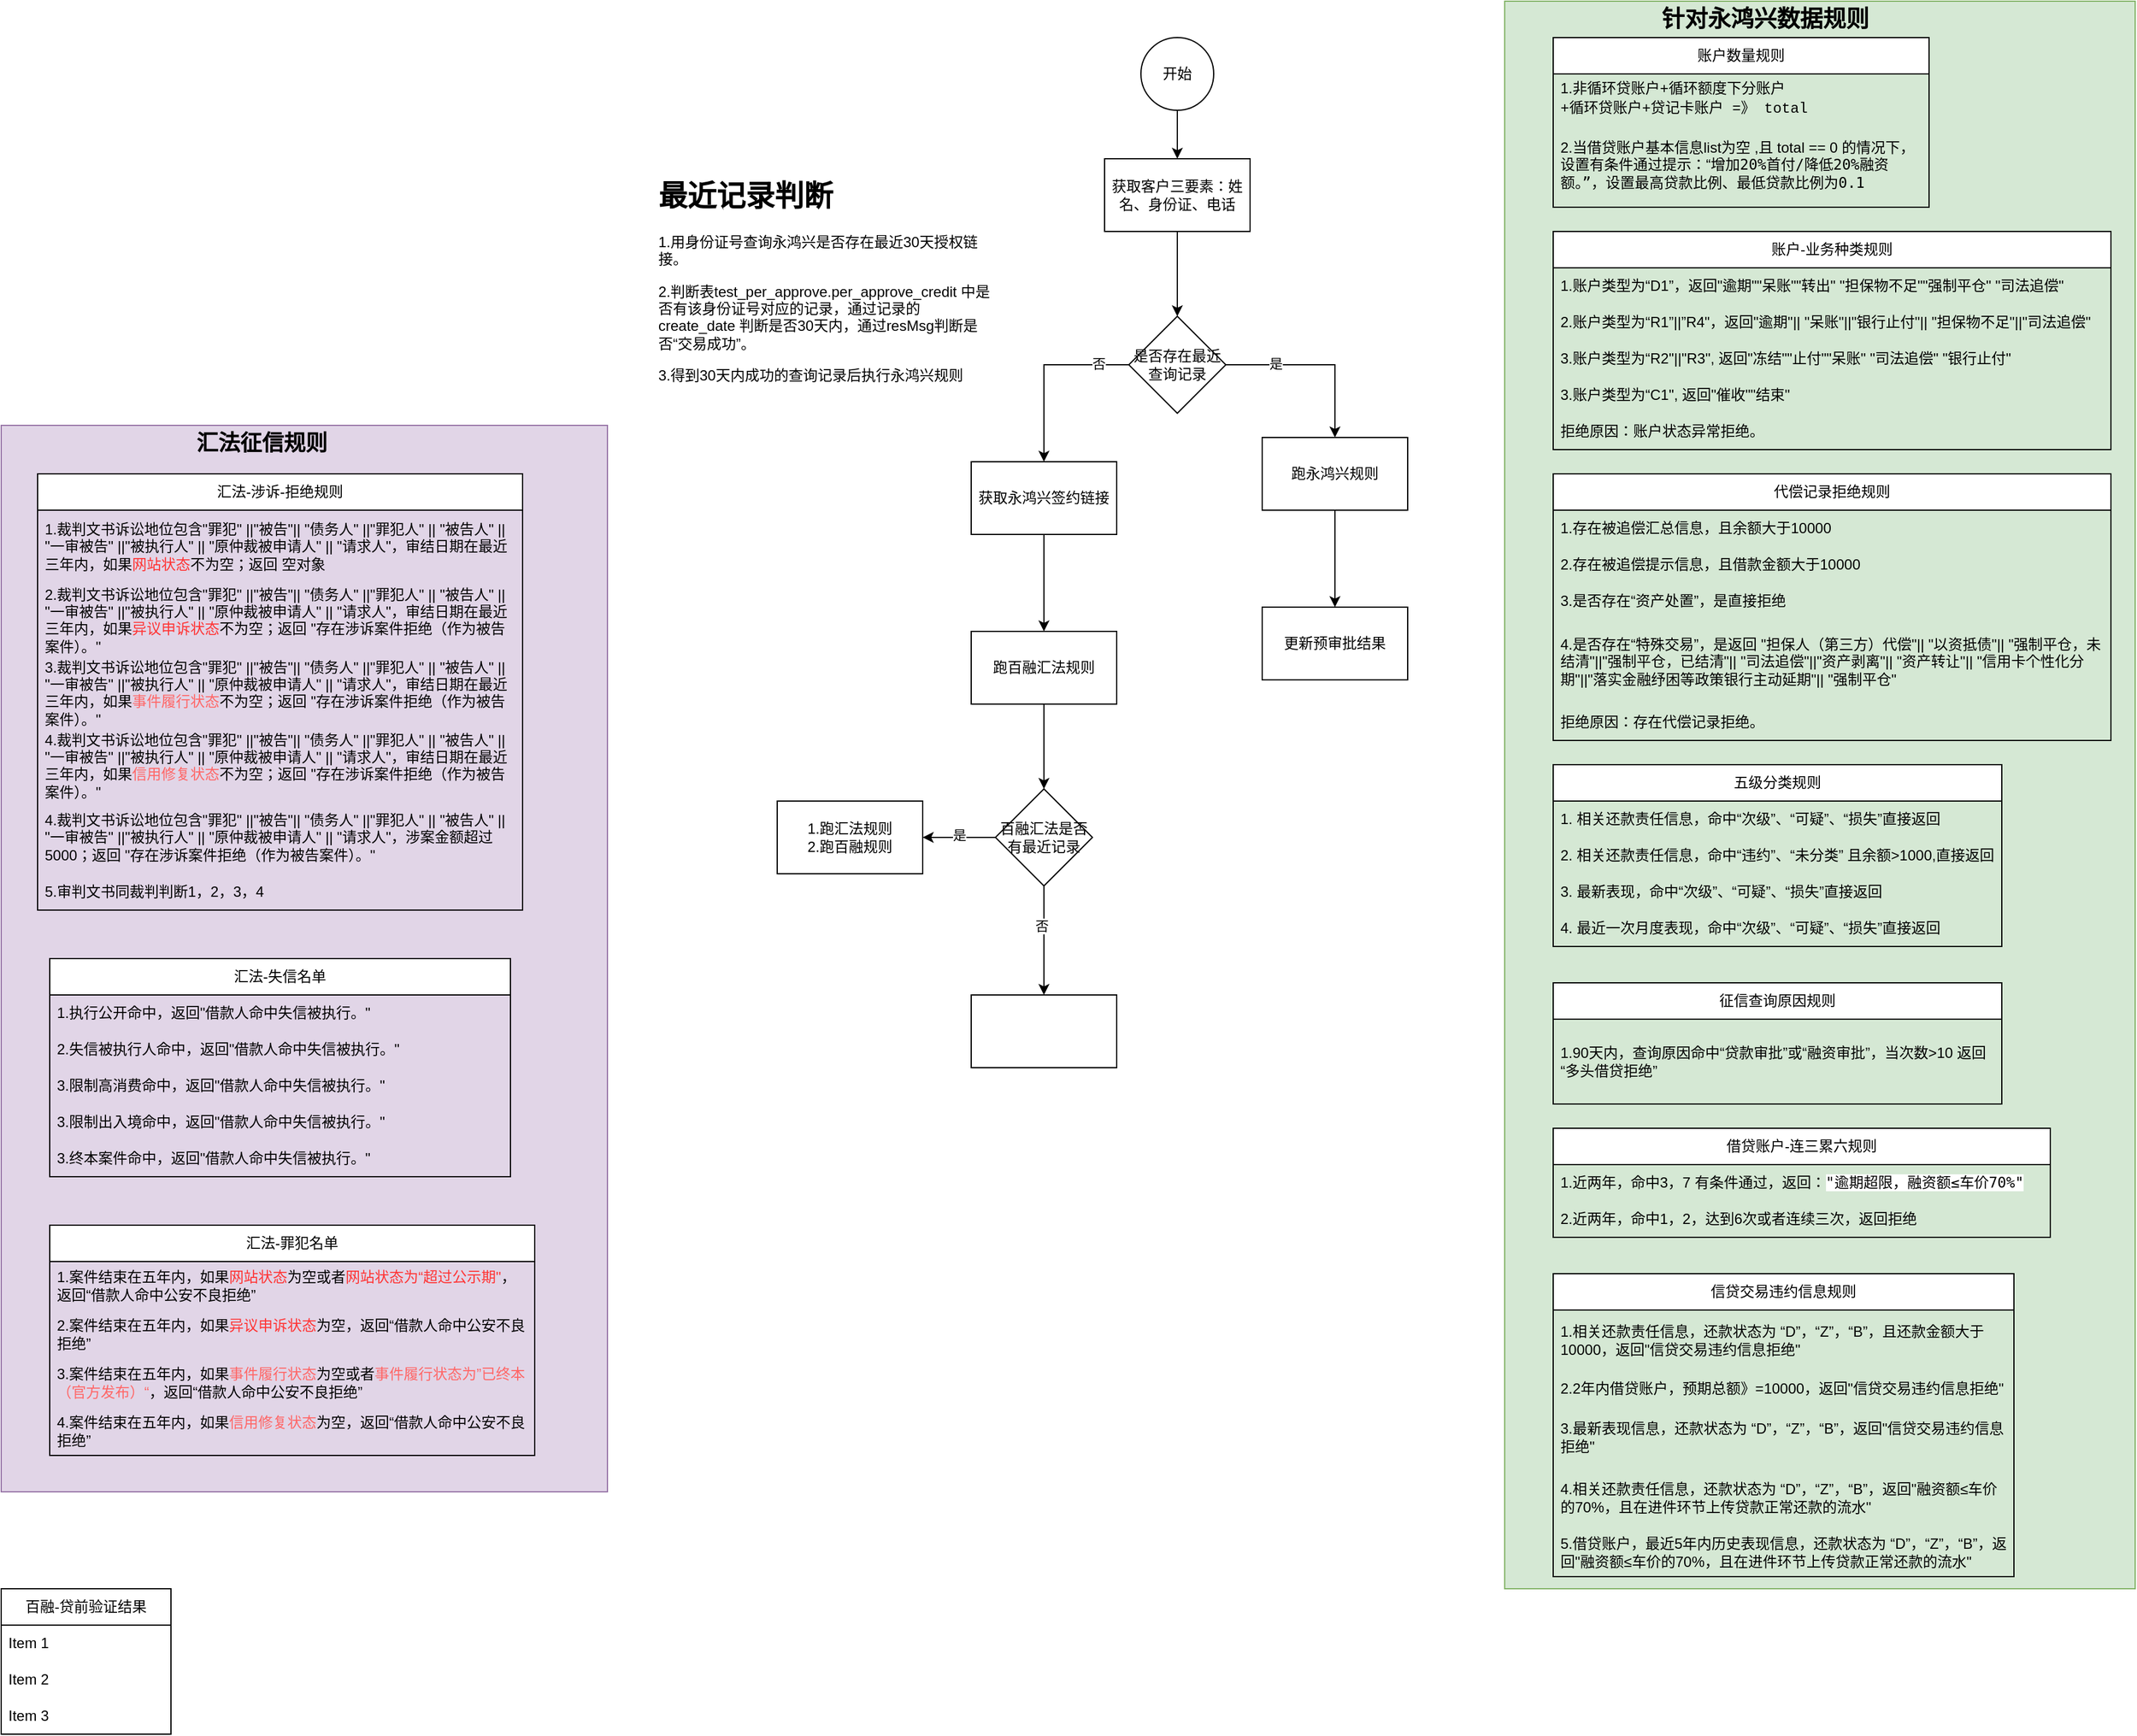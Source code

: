 <mxfile version="24.7.8">
  <diagram name="Page-1" id="ZZaGF3duLCdg7c9FFZwx">
    <mxGraphModel dx="2117" dy="565" grid="1" gridSize="10" guides="1" tooltips="1" connect="1" arrows="1" fold="1" page="1" pageScale="1" pageWidth="827" pageHeight="1169" math="0" shadow="0">
      <root>
        <mxCell id="0" />
        <mxCell id="1" parent="0" />
        <mxCell id="v2eQvs-0M4cnsLcY03aA-8" value="" style="rounded=0;whiteSpace=wrap;html=1;fillColor=#e1d5e7;strokeColor=#9673a6;" vertex="1" parent="1">
          <mxGeometry x="-640" y="360" width="500" height="880" as="geometry" />
        </mxCell>
        <mxCell id="bShVGE-KkJZsSp7x3fK_-51" value="" style="rounded=0;whiteSpace=wrap;html=1;fillColor=#d5e8d4;strokeColor=#82b366;" parent="1" vertex="1">
          <mxGeometry x="600" y="10" width="520" height="1310" as="geometry" />
        </mxCell>
        <mxCell id="bShVGE-KkJZsSp7x3fK_-3" value="" style="edgeStyle=orthogonalEdgeStyle;rounded=0;orthogonalLoop=1;jettySize=auto;html=1;" parent="1" source="bShVGE-KkJZsSp7x3fK_-1" target="bShVGE-KkJZsSp7x3fK_-2" edge="1">
          <mxGeometry relative="1" as="geometry" />
        </mxCell>
        <mxCell id="bShVGE-KkJZsSp7x3fK_-1" value="开始" style="ellipse;whiteSpace=wrap;html=1;aspect=fixed;" parent="1" vertex="1">
          <mxGeometry x="300" y="40" width="60" height="60" as="geometry" />
        </mxCell>
        <mxCell id="bShVGE-KkJZsSp7x3fK_-7" value="" style="edgeStyle=orthogonalEdgeStyle;rounded=0;orthogonalLoop=1;jettySize=auto;html=1;" parent="1" source="bShVGE-KkJZsSp7x3fK_-2" target="bShVGE-KkJZsSp7x3fK_-6" edge="1">
          <mxGeometry relative="1" as="geometry" />
        </mxCell>
        <mxCell id="bShVGE-KkJZsSp7x3fK_-2" value="获取客户三要素：姓名、身份证、电话" style="whiteSpace=wrap;html=1;" parent="1" vertex="1">
          <mxGeometry x="270" y="140" width="120" height="60" as="geometry" />
        </mxCell>
        <mxCell id="bShVGE-KkJZsSp7x3fK_-45" value="" style="edgeStyle=orthogonalEdgeStyle;rounded=0;orthogonalLoop=1;jettySize=auto;html=1;" parent="1" source="bShVGE-KkJZsSp7x3fK_-6" target="bShVGE-KkJZsSp7x3fK_-44" edge="1">
          <mxGeometry relative="1" as="geometry" />
        </mxCell>
        <mxCell id="bShVGE-KkJZsSp7x3fK_-48" value="是" style="edgeLabel;html=1;align=center;verticalAlign=middle;resizable=0;points=[];" parent="bShVGE-KkJZsSp7x3fK_-45" vertex="1" connectable="0">
          <mxGeometry x="-0.453" y="1" relative="1" as="geometry">
            <mxPoint as="offset" />
          </mxGeometry>
        </mxCell>
        <mxCell id="bShVGE-KkJZsSp7x3fK_-47" value="" style="edgeStyle=orthogonalEdgeStyle;rounded=0;orthogonalLoop=1;jettySize=auto;html=1;" parent="1" source="bShVGE-KkJZsSp7x3fK_-6" target="bShVGE-KkJZsSp7x3fK_-46" edge="1">
          <mxGeometry relative="1" as="geometry" />
        </mxCell>
        <mxCell id="bShVGE-KkJZsSp7x3fK_-49" value="否" style="edgeLabel;html=1;align=center;verticalAlign=middle;resizable=0;points=[];" parent="bShVGE-KkJZsSp7x3fK_-47" vertex="1" connectable="0">
          <mxGeometry x="-0.657" y="-1" relative="1" as="geometry">
            <mxPoint as="offset" />
          </mxGeometry>
        </mxCell>
        <mxCell id="bShVGE-KkJZsSp7x3fK_-6" value="是否存在最近查询记录" style="rhombus;whiteSpace=wrap;html=1;" parent="1" vertex="1">
          <mxGeometry x="290" y="270" width="80" height="80" as="geometry" />
        </mxCell>
        <mxCell id="bShVGE-KkJZsSp7x3fK_-8" value="&lt;h1 style=&quot;margin-top: 0px;&quot;&gt;最近记录判断&lt;/h1&gt;&lt;p&gt;1.用身份证号查询永鸿兴是否存在最近30天授权链接。&lt;/p&gt;&lt;p&gt;2.判断表test_per_approve.per_approve_credit 中是否有该身份证号对应的记录，通过记录的create_date 判断是否30天内，通过resMsg判断是否“交易成功”。&lt;/p&gt;&lt;p&gt;3.得到30天内成功的查询记录后执行永鸿兴规则&lt;/p&gt;" style="text;html=1;whiteSpace=wrap;overflow=hidden;rounded=0;" parent="1" vertex="1">
          <mxGeometry x="-100" y="150" width="280" height="240" as="geometry" />
        </mxCell>
        <mxCell id="bShVGE-KkJZsSp7x3fK_-9" value="账户数量规则" style="swimlane;fontStyle=0;childLayout=stackLayout;horizontal=1;startSize=30;horizontalStack=0;resizeParent=1;resizeParentMax=0;resizeLast=0;collapsible=1;marginBottom=0;whiteSpace=wrap;html=1;" parent="1" vertex="1">
          <mxGeometry x="640" y="40" width="310" height="140" as="geometry" />
        </mxCell>
        <mxCell id="bShVGE-KkJZsSp7x3fK_-10" value="1.&lt;span style=&quot;font-family: Consolas, &amp;quot;Courier New&amp;quot;, monospace; white-space: pre;&quot;&gt;非循环贷账户+循环额度下分账户&lt;/span&gt;&lt;div&gt;&lt;span style=&quot;font-family: Consolas, &amp;quot;Courier New&amp;quot;, monospace; white-space: pre;&quot;&gt;+循环贷账户+贷记卡账户 =》 total&lt;/span&gt;&lt;/div&gt;" style="text;strokeColor=none;fillColor=none;align=left;verticalAlign=middle;spacingLeft=4;spacingRight=4;overflow=hidden;points=[[0,0.5],[1,0.5]];portConstraint=eastwest;rotatable=0;whiteSpace=wrap;html=1;" parent="bShVGE-KkJZsSp7x3fK_-9" vertex="1">
          <mxGeometry y="30" width="310" height="40" as="geometry" />
        </mxCell>
        <mxCell id="bShVGE-KkJZsSp7x3fK_-11" value="2.当借贷账户基本信息list为空 ,且 total == 0 的情况下，设置有条件通过提示：&lt;font style=&quot;font-size: 12px;&quot;&gt;“&lt;span style=&quot;font-family: 宋体, monospace;&quot;&gt;增加&lt;/span&gt;&lt;span style=&quot;font-family: &amp;quot;JetBrains Mono&amp;quot;, monospace;&quot;&gt;20%&lt;/span&gt;&lt;span style=&quot;font-family: 宋体, monospace;&quot;&gt;首付&lt;/span&gt;&lt;span style=&quot;font-family: &amp;quot;JetBrains Mono&amp;quot;, monospace;&quot;&gt;/&lt;/span&gt;&lt;span style=&quot;font-family: 宋体, monospace;&quot;&gt;降低&lt;/span&gt;&lt;span style=&quot;font-family: &amp;quot;JetBrains Mono&amp;quot;, monospace;&quot;&gt;20%&lt;/span&gt;&lt;span style=&quot;font-family: 宋体, monospace;&quot;&gt;融资额。”，设置最高贷款比例、最低贷款比例为0.1&lt;/span&gt;&lt;/font&gt;" style="text;strokeColor=none;fillColor=none;align=left;verticalAlign=middle;spacingLeft=4;spacingRight=4;overflow=hidden;points=[[0,0.5],[1,0.5]];portConstraint=eastwest;rotatable=0;whiteSpace=wrap;html=1;" parent="bShVGE-KkJZsSp7x3fK_-9" vertex="1">
          <mxGeometry y="70" width="310" height="70" as="geometry" />
        </mxCell>
        <mxCell id="bShVGE-KkJZsSp7x3fK_-13" value="账户-业务种类规则" style="swimlane;fontStyle=0;childLayout=stackLayout;horizontal=1;startSize=30;horizontalStack=0;resizeParent=1;resizeParentMax=0;resizeLast=0;collapsible=1;marginBottom=0;whiteSpace=wrap;html=1;" parent="1" vertex="1">
          <mxGeometry x="640" y="200" width="460" height="180" as="geometry" />
        </mxCell>
        <mxCell id="bShVGE-KkJZsSp7x3fK_-14" value="1.账户类型为“D1”，返回&quot;逾期&quot;&quot;呆账&quot;&quot;转出&quot; &quot;担保物不足&quot;&quot;强制平仓&quot; &quot;司法追偿&quot;" style="text;strokeColor=none;fillColor=none;align=left;verticalAlign=middle;spacingLeft=4;spacingRight=4;overflow=hidden;points=[[0,0.5],[1,0.5]];portConstraint=eastwest;rotatable=0;whiteSpace=wrap;html=1;" parent="bShVGE-KkJZsSp7x3fK_-13" vertex="1">
          <mxGeometry y="30" width="460" height="30" as="geometry" />
        </mxCell>
        <mxCell id="bShVGE-KkJZsSp7x3fK_-15" value="2.账户类型为“R1”||”R4&quot;，返回&quot;逾期&quot;|| &quot;呆账&quot;||&quot;银行止付&quot;|| &quot;担保物不足&quot;||&quot;司法追偿&quot;" style="text;strokeColor=none;fillColor=none;align=left;verticalAlign=middle;spacingLeft=4;spacingRight=4;overflow=hidden;points=[[0,0.5],[1,0.5]];portConstraint=eastwest;rotatable=0;whiteSpace=wrap;html=1;" parent="bShVGE-KkJZsSp7x3fK_-13" vertex="1">
          <mxGeometry y="60" width="460" height="30" as="geometry" />
        </mxCell>
        <mxCell id="bShVGE-KkJZsSp7x3fK_-16" value="3.账户类型为“R2&quot;||&quot;R3&quot;, 返回&quot;冻结&quot;&quot;止付&quot;&quot;呆账&quot; &quot;司法追偿&quot; &quot;银行止付&quot;" style="text;strokeColor=none;fillColor=none;align=left;verticalAlign=middle;spacingLeft=4;spacingRight=4;overflow=hidden;points=[[0,0.5],[1,0.5]];portConstraint=eastwest;rotatable=0;whiteSpace=wrap;html=1;" parent="bShVGE-KkJZsSp7x3fK_-13" vertex="1">
          <mxGeometry y="90" width="460" height="30" as="geometry" />
        </mxCell>
        <mxCell id="bShVGE-KkJZsSp7x3fK_-17" value="3.账户类型为“C1&quot;, 返回&quot;催收&quot;&quot;结束&quot;" style="text;strokeColor=none;fillColor=none;align=left;verticalAlign=middle;spacingLeft=4;spacingRight=4;overflow=hidden;points=[[0,0.5],[1,0.5]];portConstraint=eastwest;rotatable=0;whiteSpace=wrap;html=1;" parent="bShVGE-KkJZsSp7x3fK_-13" vertex="1">
          <mxGeometry y="120" width="460" height="30" as="geometry" />
        </mxCell>
        <mxCell id="bShVGE-KkJZsSp7x3fK_-18" value="拒绝原因：账户状态异常拒绝。" style="text;strokeColor=none;fillColor=none;align=left;verticalAlign=middle;spacingLeft=4;spacingRight=4;overflow=hidden;points=[[0,0.5],[1,0.5]];portConstraint=eastwest;rotatable=0;whiteSpace=wrap;html=1;" parent="bShVGE-KkJZsSp7x3fK_-13" vertex="1">
          <mxGeometry y="150" width="460" height="30" as="geometry" />
        </mxCell>
        <mxCell id="bShVGE-KkJZsSp7x3fK_-19" value="代偿记录拒绝规则" style="swimlane;fontStyle=0;childLayout=stackLayout;horizontal=1;startSize=30;horizontalStack=0;resizeParent=1;resizeParentMax=0;resizeLast=0;collapsible=1;marginBottom=0;whiteSpace=wrap;html=1;" parent="1" vertex="1">
          <mxGeometry x="640" y="400" width="460" height="220" as="geometry" />
        </mxCell>
        <mxCell id="bShVGE-KkJZsSp7x3fK_-20" value="1.存在被追偿汇总信息，且余额大于10000" style="text;strokeColor=none;fillColor=none;align=left;verticalAlign=middle;spacingLeft=4;spacingRight=4;overflow=hidden;points=[[0,0.5],[1,0.5]];portConstraint=eastwest;rotatable=0;whiteSpace=wrap;html=1;" parent="bShVGE-KkJZsSp7x3fK_-19" vertex="1">
          <mxGeometry y="30" width="460" height="30" as="geometry" />
        </mxCell>
        <mxCell id="bShVGE-KkJZsSp7x3fK_-23" value="2.存在被追偿提示信息，且借款金额大于10000" style="text;strokeColor=none;fillColor=none;align=left;verticalAlign=middle;spacingLeft=4;spacingRight=4;overflow=hidden;points=[[0,0.5],[1,0.5]];portConstraint=eastwest;rotatable=0;whiteSpace=wrap;html=1;" parent="bShVGE-KkJZsSp7x3fK_-19" vertex="1">
          <mxGeometry y="60" width="460" height="30" as="geometry" />
        </mxCell>
        <mxCell id="bShVGE-KkJZsSp7x3fK_-24" value="3.是否存在“资产处置”，是直接拒绝" style="text;strokeColor=none;fillColor=none;align=left;verticalAlign=middle;spacingLeft=4;spacingRight=4;overflow=hidden;points=[[0,0.5],[1,0.5]];portConstraint=eastwest;rotatable=0;whiteSpace=wrap;html=1;" parent="bShVGE-KkJZsSp7x3fK_-19" vertex="1">
          <mxGeometry y="90" width="460" height="30" as="geometry" />
        </mxCell>
        <mxCell id="bShVGE-KkJZsSp7x3fK_-21" value="4.是否存在“特殊交易”，是返回&amp;nbsp;&quot;担保人（第三方）代偿&quot;|| &quot;以资抵债&quot;|| &quot;强制平仓，未结清&quot;||&quot;强制平仓，已结清&quot;|| &quot;司法追偿&quot;||&quot;资产剥离&quot;|| &quot;资产转让&quot;|| &quot;信用卡个性化分期&quot;||&quot;落实金融纾困等政策银行主动延期&quot;|| &quot;强制平仓&quot;" style="text;strokeColor=none;fillColor=none;align=left;verticalAlign=middle;spacingLeft=4;spacingRight=4;overflow=hidden;points=[[0,0.5],[1,0.5]];portConstraint=eastwest;rotatable=0;whiteSpace=wrap;html=1;" parent="bShVGE-KkJZsSp7x3fK_-19" vertex="1">
          <mxGeometry y="120" width="460" height="70" as="geometry" />
        </mxCell>
        <mxCell id="bShVGE-KkJZsSp7x3fK_-22" value="拒绝原因：存在代偿记录拒绝。" style="text;strokeColor=none;fillColor=none;align=left;verticalAlign=middle;spacingLeft=4;spacingRight=4;overflow=hidden;points=[[0,0.5],[1,0.5]];portConstraint=eastwest;rotatable=0;whiteSpace=wrap;html=1;" parent="bShVGE-KkJZsSp7x3fK_-19" vertex="1">
          <mxGeometry y="190" width="460" height="30" as="geometry" />
        </mxCell>
        <mxCell id="bShVGE-KkJZsSp7x3fK_-25" value="五级分类规则" style="swimlane;fontStyle=0;childLayout=stackLayout;horizontal=1;startSize=30;horizontalStack=0;resizeParent=1;resizeParentMax=0;resizeLast=0;collapsible=1;marginBottom=0;whiteSpace=wrap;html=1;" parent="1" vertex="1">
          <mxGeometry x="640" y="640" width="370" height="150" as="geometry" />
        </mxCell>
        <mxCell id="bShVGE-KkJZsSp7x3fK_-26" value="1. 相关还款责任信息，命中“次级”、“可疑”、“损失”直接返回" style="text;strokeColor=none;fillColor=none;align=left;verticalAlign=middle;spacingLeft=4;spacingRight=4;overflow=hidden;points=[[0,0.5],[1,0.5]];portConstraint=eastwest;rotatable=0;whiteSpace=wrap;html=1;" parent="bShVGE-KkJZsSp7x3fK_-25" vertex="1">
          <mxGeometry y="30" width="370" height="30" as="geometry" />
        </mxCell>
        <mxCell id="bShVGE-KkJZsSp7x3fK_-27" value="2. 相关还款责任信息，命中“违约”、“未分类” 且余额&amp;gt;1000,直接返回" style="text;strokeColor=none;fillColor=none;align=left;verticalAlign=middle;spacingLeft=4;spacingRight=4;overflow=hidden;points=[[0,0.5],[1,0.5]];portConstraint=eastwest;rotatable=0;whiteSpace=wrap;html=1;" parent="bShVGE-KkJZsSp7x3fK_-25" vertex="1">
          <mxGeometry y="60" width="370" height="30" as="geometry" />
        </mxCell>
        <mxCell id="bShVGE-KkJZsSp7x3fK_-28" value="3. 最新表现，命中“次级”、“可疑”、“损失”直接返回" style="text;strokeColor=none;fillColor=none;align=left;verticalAlign=middle;spacingLeft=4;spacingRight=4;overflow=hidden;points=[[0,0.5],[1,0.5]];portConstraint=eastwest;rotatable=0;whiteSpace=wrap;html=1;" parent="bShVGE-KkJZsSp7x3fK_-25" vertex="1">
          <mxGeometry y="90" width="370" height="30" as="geometry" />
        </mxCell>
        <mxCell id="bShVGE-KkJZsSp7x3fK_-29" value="4. 最近一次月度表现，命中“次级”、“可疑”、“损失”直接返回" style="text;strokeColor=none;fillColor=none;align=left;verticalAlign=middle;spacingLeft=4;spacingRight=4;overflow=hidden;points=[[0,0.5],[1,0.5]];portConstraint=eastwest;rotatable=0;whiteSpace=wrap;html=1;" parent="bShVGE-KkJZsSp7x3fK_-25" vertex="1">
          <mxGeometry y="120" width="370" height="30" as="geometry" />
        </mxCell>
        <mxCell id="bShVGE-KkJZsSp7x3fK_-30" value="征信查询原因规则" style="swimlane;fontStyle=0;childLayout=stackLayout;horizontal=1;startSize=30;horizontalStack=0;resizeParent=1;resizeParentMax=0;resizeLast=0;collapsible=1;marginBottom=0;whiteSpace=wrap;html=1;" parent="1" vertex="1">
          <mxGeometry x="640" y="820" width="370" height="100" as="geometry" />
        </mxCell>
        <mxCell id="bShVGE-KkJZsSp7x3fK_-31" value="1.90天内，查询原因命中“贷款审批”或“融资审批”，当次数&amp;gt;10 返回 “多头借贷拒绝”" style="text;strokeColor=none;fillColor=none;align=left;verticalAlign=middle;spacingLeft=4;spacingRight=4;overflow=hidden;points=[[0,0.5],[1,0.5]];portConstraint=eastwest;rotatable=0;whiteSpace=wrap;html=1;" parent="bShVGE-KkJZsSp7x3fK_-30" vertex="1">
          <mxGeometry y="30" width="370" height="70" as="geometry" />
        </mxCell>
        <mxCell id="bShVGE-KkJZsSp7x3fK_-34" value="借贷账户-连三累六规则" style="swimlane;fontStyle=0;childLayout=stackLayout;horizontal=1;startSize=30;horizontalStack=0;resizeParent=1;resizeParentMax=0;resizeLast=0;collapsible=1;marginBottom=0;whiteSpace=wrap;html=1;" parent="1" vertex="1">
          <mxGeometry x="640" y="940" width="410" height="90" as="geometry" />
        </mxCell>
        <mxCell id="bShVGE-KkJZsSp7x3fK_-35" value="1.近两年，命中3，7 有条件通过，返回：&lt;font style=&quot;font-size: 12px; background-color: rgb(255, 255, 255);&quot;&gt;&lt;span style=&quot;font-family: &amp;quot;JetBrains Mono&amp;quot;, monospace;&quot;&gt;&quot;&lt;/span&gt;&lt;span style=&quot;font-family: 宋体, monospace;&quot;&gt;逾期超限，融资额&lt;/span&gt;&lt;span style=&quot;font-family: &amp;quot;JetBrains Mono&amp;quot;, monospace;&quot;&gt;≤&lt;/span&gt;&lt;span style=&quot;font-family: 宋体, monospace;&quot;&gt;车价&lt;/span&gt;&lt;span style=&quot;font-family: &amp;quot;JetBrains Mono&amp;quot;, monospace;&quot;&gt;70%&quot;&lt;/span&gt;&lt;/font&gt;" style="text;strokeColor=none;fillColor=none;align=left;verticalAlign=middle;spacingLeft=4;spacingRight=4;overflow=hidden;points=[[0,0.5],[1,0.5]];portConstraint=eastwest;rotatable=0;whiteSpace=wrap;html=1;" parent="bShVGE-KkJZsSp7x3fK_-34" vertex="1">
          <mxGeometry y="30" width="410" height="30" as="geometry" />
        </mxCell>
        <mxCell id="bShVGE-KkJZsSp7x3fK_-36" value="2.近两年，命中1，2，达到6次或者连续三次，返回拒绝" style="text;strokeColor=none;fillColor=none;align=left;verticalAlign=middle;spacingLeft=4;spacingRight=4;overflow=hidden;points=[[0,0.5],[1,0.5]];portConstraint=eastwest;rotatable=0;whiteSpace=wrap;html=1;" parent="bShVGE-KkJZsSp7x3fK_-34" vertex="1">
          <mxGeometry y="60" width="410" height="30" as="geometry" />
        </mxCell>
        <mxCell id="bShVGE-KkJZsSp7x3fK_-38" value="信贷交易违约信息规则" style="swimlane;fontStyle=0;childLayout=stackLayout;horizontal=1;startSize=30;horizontalStack=0;resizeParent=1;resizeParentMax=0;resizeLast=0;collapsible=1;marginBottom=0;whiteSpace=wrap;html=1;" parent="1" vertex="1">
          <mxGeometry x="640" y="1060" width="380" height="250" as="geometry" />
        </mxCell>
        <mxCell id="bShVGE-KkJZsSp7x3fK_-39" value="1.相关还款责任信息，还款状态为 “D”，“Z”，“B”，且还款金额大于10000，返回&quot;信贷交易违约信息拒绝&quot;" style="text;strokeColor=none;fillColor=none;align=left;verticalAlign=middle;spacingLeft=4;spacingRight=4;overflow=hidden;points=[[0,0.5],[1,0.5]];portConstraint=eastwest;rotatable=0;whiteSpace=wrap;html=1;" parent="bShVGE-KkJZsSp7x3fK_-38" vertex="1">
          <mxGeometry y="30" width="380" height="50" as="geometry" />
        </mxCell>
        <mxCell id="bShVGE-KkJZsSp7x3fK_-40" value="2.2年内借贷账户，预期总额》=10000，返回&quot;信贷交易违约信息拒绝&quot;" style="text;strokeColor=none;fillColor=none;align=left;verticalAlign=middle;spacingLeft=4;spacingRight=4;overflow=hidden;points=[[0,0.5],[1,0.5]];portConstraint=eastwest;rotatable=0;whiteSpace=wrap;html=1;" parent="bShVGE-KkJZsSp7x3fK_-38" vertex="1">
          <mxGeometry y="80" width="380" height="30" as="geometry" />
        </mxCell>
        <mxCell id="bShVGE-KkJZsSp7x3fK_-41" value="3.最新表现信息，还款状态为 “D”，“Z”，“B”，返回&quot;信贷交易违约信息拒绝&quot;" style="text;strokeColor=none;fillColor=none;align=left;verticalAlign=middle;spacingLeft=4;spacingRight=4;overflow=hidden;points=[[0,0.5],[1,0.5]];portConstraint=eastwest;rotatable=0;whiteSpace=wrap;html=1;" parent="bShVGE-KkJZsSp7x3fK_-38" vertex="1">
          <mxGeometry y="110" width="380" height="50" as="geometry" />
        </mxCell>
        <mxCell id="bShVGE-KkJZsSp7x3fK_-42" value="4.相关还款责任信息，还款状态为 “D”，“Z”，“B”，返回&quot;融资额≤车价的70%，且在进件环节上传贷款正常还款的流水&quot;" style="text;strokeColor=none;fillColor=none;align=left;verticalAlign=middle;spacingLeft=4;spacingRight=4;overflow=hidden;points=[[0,0.5],[1,0.5]];portConstraint=eastwest;rotatable=0;whiteSpace=wrap;html=1;" parent="bShVGE-KkJZsSp7x3fK_-38" vertex="1">
          <mxGeometry y="160" width="380" height="50" as="geometry" />
        </mxCell>
        <mxCell id="bShVGE-KkJZsSp7x3fK_-43" value="5.借贷账户，最近5年内历史表现信息，还款状态为 “D”，“Z”，“B”，返回&quot;融资额≤车价的70%，且在进件环节上传贷款正常还款的流水&quot;" style="text;strokeColor=none;fillColor=none;align=left;verticalAlign=middle;spacingLeft=4;spacingRight=4;overflow=hidden;points=[[0,0.5],[1,0.5]];portConstraint=eastwest;rotatable=0;whiteSpace=wrap;html=1;" parent="bShVGE-KkJZsSp7x3fK_-38" vertex="1">
          <mxGeometry y="210" width="380" height="40" as="geometry" />
        </mxCell>
        <mxCell id="bShVGE-KkJZsSp7x3fK_-54" value="" style="edgeStyle=orthogonalEdgeStyle;rounded=0;orthogonalLoop=1;jettySize=auto;html=1;" parent="1" source="bShVGE-KkJZsSp7x3fK_-44" target="bShVGE-KkJZsSp7x3fK_-53" edge="1">
          <mxGeometry relative="1" as="geometry" />
        </mxCell>
        <mxCell id="bShVGE-KkJZsSp7x3fK_-44" value="跑永鸿兴规则" style="whiteSpace=wrap;html=1;" parent="1" vertex="1">
          <mxGeometry x="400" y="370" width="120" height="60" as="geometry" />
        </mxCell>
        <mxCell id="bShVGE-KkJZsSp7x3fK_-56" value="" style="edgeStyle=orthogonalEdgeStyle;rounded=0;orthogonalLoop=1;jettySize=auto;html=1;" parent="1" source="bShVGE-KkJZsSp7x3fK_-46" target="bShVGE-KkJZsSp7x3fK_-55" edge="1">
          <mxGeometry relative="1" as="geometry" />
        </mxCell>
        <mxCell id="bShVGE-KkJZsSp7x3fK_-46" value="获取永鸿兴签约链接" style="whiteSpace=wrap;html=1;" parent="1" vertex="1">
          <mxGeometry x="160" y="390" width="120" height="60" as="geometry" />
        </mxCell>
        <mxCell id="bShVGE-KkJZsSp7x3fK_-52" value="&lt;b&gt;&lt;font style=&quot;font-size: 19px;&quot;&gt;针对永鸿兴数据规则&lt;/font&gt;&lt;/b&gt;" style="text;html=1;align=center;verticalAlign=middle;whiteSpace=wrap;rounded=0;" parent="1" vertex="1">
          <mxGeometry x="680" y="10" width="270" height="30" as="geometry" />
        </mxCell>
        <mxCell id="bShVGE-KkJZsSp7x3fK_-53" value="更新预审批结果" style="whiteSpace=wrap;html=1;" parent="1" vertex="1">
          <mxGeometry x="400" y="510" width="120" height="60" as="geometry" />
        </mxCell>
        <mxCell id="bShVGE-KkJZsSp7x3fK_-58" value="" style="edgeStyle=orthogonalEdgeStyle;rounded=0;orthogonalLoop=1;jettySize=auto;html=1;" parent="1" source="bShVGE-KkJZsSp7x3fK_-55" target="bShVGE-KkJZsSp7x3fK_-57" edge="1">
          <mxGeometry relative="1" as="geometry" />
        </mxCell>
        <mxCell id="bShVGE-KkJZsSp7x3fK_-55" value="跑百融汇法规则" style="whiteSpace=wrap;html=1;" parent="1" vertex="1">
          <mxGeometry x="160" y="530" width="120" height="60" as="geometry" />
        </mxCell>
        <mxCell id="bShVGE-KkJZsSp7x3fK_-60" value="" style="edgeStyle=orthogonalEdgeStyle;rounded=0;orthogonalLoop=1;jettySize=auto;html=1;" parent="1" source="bShVGE-KkJZsSp7x3fK_-57" target="bShVGE-KkJZsSp7x3fK_-59" edge="1">
          <mxGeometry relative="1" as="geometry" />
        </mxCell>
        <mxCell id="bShVGE-KkJZsSp7x3fK_-61" value="是" style="edgeLabel;html=1;align=center;verticalAlign=middle;resizable=0;points=[];" parent="bShVGE-KkJZsSp7x3fK_-60" vertex="1" connectable="0">
          <mxGeometry x="0.013" y="-2" relative="1" as="geometry">
            <mxPoint as="offset" />
          </mxGeometry>
        </mxCell>
        <mxCell id="bShVGE-KkJZsSp7x3fK_-63" value="" style="edgeStyle=orthogonalEdgeStyle;rounded=0;orthogonalLoop=1;jettySize=auto;html=1;" parent="1" source="bShVGE-KkJZsSp7x3fK_-57" target="bShVGE-KkJZsSp7x3fK_-62" edge="1">
          <mxGeometry relative="1" as="geometry" />
        </mxCell>
        <mxCell id="bShVGE-KkJZsSp7x3fK_-64" value="否" style="edgeLabel;html=1;align=center;verticalAlign=middle;resizable=0;points=[];" parent="bShVGE-KkJZsSp7x3fK_-63" vertex="1" connectable="0">
          <mxGeometry x="-0.262" y="-2" relative="1" as="geometry">
            <mxPoint as="offset" />
          </mxGeometry>
        </mxCell>
        <mxCell id="bShVGE-KkJZsSp7x3fK_-57" value="百融汇法是否有最近记录" style="rhombus;whiteSpace=wrap;html=1;" parent="1" vertex="1">
          <mxGeometry x="180" y="660" width="80" height="80" as="geometry" />
        </mxCell>
        <mxCell id="bShVGE-KkJZsSp7x3fK_-59" value="1.跑汇法规则&lt;div&gt;2.跑百融规则&lt;/div&gt;" style="whiteSpace=wrap;html=1;" parent="1" vertex="1">
          <mxGeometry y="670" width="120" height="60" as="geometry" />
        </mxCell>
        <mxCell id="bShVGE-KkJZsSp7x3fK_-62" value="" style="whiteSpace=wrap;html=1;" parent="1" vertex="1">
          <mxGeometry x="160" y="830" width="120" height="60" as="geometry" />
        </mxCell>
        <mxCell id="bShVGE-KkJZsSp7x3fK_-65" value="汇法-涉诉-拒绝规则" style="swimlane;fontStyle=0;childLayout=stackLayout;horizontal=1;startSize=30;horizontalStack=0;resizeParent=1;resizeParentMax=0;resizeLast=0;collapsible=1;marginBottom=0;whiteSpace=wrap;html=1;" parent="1" vertex="1">
          <mxGeometry x="-610" y="400" width="400" height="360" as="geometry" />
        </mxCell>
        <mxCell id="bShVGE-KkJZsSp7x3fK_-66" value="1.裁判文书诉讼地位包含&quot;罪犯&quot; ||&quot;被告&quot;|| &quot;债务人&quot; ||&quot;罪犯人&quot; || &quot;被告人&quot; || &quot;一审被告&quot; ||&quot;被执行人&quot; || &quot;原仲裁被申请人&quot; || &quot;请求人&quot;，审结日期在最近三年内，如果&lt;font color=&quot;#ff3333&quot;&gt;网站状态&lt;/font&gt;不为空；返回 空对象" style="text;strokeColor=none;fillColor=none;align=left;verticalAlign=middle;spacingLeft=4;spacingRight=4;overflow=hidden;points=[[0,0.5],[1,0.5]];portConstraint=eastwest;rotatable=0;whiteSpace=wrap;html=1;" parent="bShVGE-KkJZsSp7x3fK_-65" vertex="1">
          <mxGeometry y="30" width="400" height="60" as="geometry" />
        </mxCell>
        <mxCell id="bShVGE-KkJZsSp7x3fK_-69" value="2.裁判文书诉讼地位包含&quot;罪犯&quot; ||&quot;被告&quot;|| &quot;债务人&quot; ||&quot;罪犯人&quot; || &quot;被告人&quot; || &quot;一审被告&quot; ||&quot;被执行人&quot; || &quot;原仲裁被申请人&quot; || &quot;请求人&quot;，审结日期在最近三年内，如果&lt;font color=&quot;#ff3333&quot;&gt;异议申诉状态&lt;/font&gt;不为空；返回&amp;nbsp;&quot;存在涉诉案件拒绝（作为被告案件）。&quot;" style="text;strokeColor=none;fillColor=none;align=left;verticalAlign=middle;spacingLeft=4;spacingRight=4;overflow=hidden;points=[[0,0.5],[1,0.5]];portConstraint=eastwest;rotatable=0;whiteSpace=wrap;html=1;" parent="bShVGE-KkJZsSp7x3fK_-65" vertex="1">
          <mxGeometry y="90" width="400" height="60" as="geometry" />
        </mxCell>
        <mxCell id="bShVGE-KkJZsSp7x3fK_-70" value="3.裁判文书诉讼地位包含&quot;罪犯&quot; ||&quot;被告&quot;|| &quot;债务人&quot; ||&quot;罪犯人&quot; || &quot;被告人&quot; || &quot;一审被告&quot; ||&quot;被执行人&quot; || &quot;原仲裁被申请人&quot; || &quot;请求人&quot;，审结日期在最近三年内，如果&lt;font color=&quot;#ff6666&quot;&gt;事件履行状态&lt;/font&gt;不为空；返回&amp;nbsp;&quot;存在涉诉案件拒绝（作为被告案件）。&quot;" style="text;strokeColor=none;fillColor=none;align=left;verticalAlign=middle;spacingLeft=4;spacingRight=4;overflow=hidden;points=[[0,0.5],[1,0.5]];portConstraint=eastwest;rotatable=0;whiteSpace=wrap;html=1;" parent="bShVGE-KkJZsSp7x3fK_-65" vertex="1">
          <mxGeometry y="150" width="400" height="60" as="geometry" />
        </mxCell>
        <mxCell id="bShVGE-KkJZsSp7x3fK_-71" value="4.裁判文书诉讼地位包含&quot;罪犯&quot; ||&quot;被告&quot;|| &quot;债务人&quot; ||&quot;罪犯人&quot; || &quot;被告人&quot; || &quot;一审被告&quot; ||&quot;被执行人&quot; || &quot;原仲裁被申请人&quot; || &quot;请求人&quot;，审结日期在最近三年内，如果&lt;font color=&quot;#ff6666&quot;&gt;信用修复状态&lt;/font&gt;不为空；返回&amp;nbsp;&quot;存在涉诉案件拒绝（作为被告案件）。&quot;" style="text;strokeColor=none;fillColor=none;align=left;verticalAlign=middle;spacingLeft=4;spacingRight=4;overflow=hidden;points=[[0,0.5],[1,0.5]];portConstraint=eastwest;rotatable=0;whiteSpace=wrap;html=1;" parent="bShVGE-KkJZsSp7x3fK_-65" vertex="1">
          <mxGeometry y="210" width="400" height="60" as="geometry" />
        </mxCell>
        <mxCell id="bShVGE-KkJZsSp7x3fK_-72" value="4.裁判文书诉讼地位包含&quot;罪犯&quot; ||&quot;被告&quot;|| &quot;债务人&quot; ||&quot;罪犯人&quot; || &quot;被告人&quot; || &quot;一审被告&quot; ||&quot;被执行人&quot; || &quot;原仲裁被申请人&quot; || &quot;请求人&quot;，涉案金额超过5000；返回&amp;nbsp;&quot;存在涉诉案件拒绝（作为被告案件）。&quot;" style="text;strokeColor=none;fillColor=none;align=left;verticalAlign=middle;spacingLeft=4;spacingRight=4;overflow=hidden;points=[[0,0.5],[1,0.5]];portConstraint=eastwest;rotatable=0;whiteSpace=wrap;html=1;" parent="bShVGE-KkJZsSp7x3fK_-65" vertex="1">
          <mxGeometry y="270" width="400" height="60" as="geometry" />
        </mxCell>
        <mxCell id="bShVGE-KkJZsSp7x3fK_-67" value="5.审判文书同裁判判断1，2，3，4" style="text;strokeColor=none;fillColor=none;align=left;verticalAlign=middle;spacingLeft=4;spacingRight=4;overflow=hidden;points=[[0,0.5],[1,0.5]];portConstraint=eastwest;rotatable=0;whiteSpace=wrap;html=1;" parent="bShVGE-KkJZsSp7x3fK_-65" vertex="1">
          <mxGeometry y="330" width="400" height="30" as="geometry" />
        </mxCell>
        <mxCell id="bShVGE-KkJZsSp7x3fK_-73" value="汇法-失信名单" style="swimlane;fontStyle=0;childLayout=stackLayout;horizontal=1;startSize=30;horizontalStack=0;resizeParent=1;resizeParentMax=0;resizeLast=0;collapsible=1;marginBottom=0;whiteSpace=wrap;html=1;" parent="1" vertex="1">
          <mxGeometry x="-600" y="800" width="380" height="180" as="geometry" />
        </mxCell>
        <mxCell id="bShVGE-KkJZsSp7x3fK_-74" value="1.执行公开命中，返回&quot;借款人命中失信被执行。&quot;" style="text;strokeColor=none;fillColor=none;align=left;verticalAlign=middle;spacingLeft=4;spacingRight=4;overflow=hidden;points=[[0,0.5],[1,0.5]];portConstraint=eastwest;rotatable=0;whiteSpace=wrap;html=1;" parent="bShVGE-KkJZsSp7x3fK_-73" vertex="1">
          <mxGeometry y="30" width="380" height="30" as="geometry" />
        </mxCell>
        <mxCell id="bShVGE-KkJZsSp7x3fK_-75" value="2.失信被执行人命中，返回&quot;借款人命中失信被执行。&quot;" style="text;strokeColor=none;fillColor=none;align=left;verticalAlign=middle;spacingLeft=4;spacingRight=4;overflow=hidden;points=[[0,0.5],[1,0.5]];portConstraint=eastwest;rotatable=0;whiteSpace=wrap;html=1;" parent="bShVGE-KkJZsSp7x3fK_-73" vertex="1">
          <mxGeometry y="60" width="380" height="30" as="geometry" />
        </mxCell>
        <mxCell id="bShVGE-KkJZsSp7x3fK_-76" value="3.限制高消费命中，返回&quot;借款人命中失信被执行。&quot;" style="text;strokeColor=none;fillColor=none;align=left;verticalAlign=middle;spacingLeft=4;spacingRight=4;overflow=hidden;points=[[0,0.5],[1,0.5]];portConstraint=eastwest;rotatable=0;whiteSpace=wrap;html=1;" parent="bShVGE-KkJZsSp7x3fK_-73" vertex="1">
          <mxGeometry y="90" width="380" height="30" as="geometry" />
        </mxCell>
        <mxCell id="bShVGE-KkJZsSp7x3fK_-77" value="3.限制出入境命中，返回&quot;借款人命中失信被执行。&quot;" style="text;strokeColor=none;fillColor=none;align=left;verticalAlign=middle;spacingLeft=4;spacingRight=4;overflow=hidden;points=[[0,0.5],[1,0.5]];portConstraint=eastwest;rotatable=0;whiteSpace=wrap;html=1;" parent="bShVGE-KkJZsSp7x3fK_-73" vertex="1">
          <mxGeometry y="120" width="380" height="30" as="geometry" />
        </mxCell>
        <mxCell id="bShVGE-KkJZsSp7x3fK_-78" value="3.终本案件命中，返回&quot;借款人命中失信被执行。&quot;" style="text;strokeColor=none;fillColor=none;align=left;verticalAlign=middle;spacingLeft=4;spacingRight=4;overflow=hidden;points=[[0,0.5],[1,0.5]];portConstraint=eastwest;rotatable=0;whiteSpace=wrap;html=1;" parent="bShVGE-KkJZsSp7x3fK_-73" vertex="1">
          <mxGeometry y="150" width="380" height="30" as="geometry" />
        </mxCell>
        <mxCell id="v2eQvs-0M4cnsLcY03aA-1" value="汇法-罪犯名单" style="swimlane;fontStyle=0;childLayout=stackLayout;horizontal=1;startSize=30;horizontalStack=0;resizeParent=1;resizeParentMax=0;resizeLast=0;collapsible=1;marginBottom=0;whiteSpace=wrap;html=1;" vertex="1" parent="1">
          <mxGeometry x="-600" y="1020" width="400" height="190" as="geometry" />
        </mxCell>
        <mxCell id="v2eQvs-0M4cnsLcY03aA-2" value="1.案件结束在五年内，如果&lt;font color=&quot;#ff3333&quot;&gt;网站状态&lt;/font&gt;为空或者&lt;span style=&quot;color: rgb(255, 51, 51);&quot;&gt;网站状态为“超过公示期&quot;&lt;/span&gt;，返回“借款人命中公安不良拒绝”" style="text;strokeColor=none;fillColor=none;align=left;verticalAlign=middle;spacingLeft=4;spacingRight=4;overflow=hidden;points=[[0,0.5],[1,0.5]];portConstraint=eastwest;rotatable=0;whiteSpace=wrap;html=1;" vertex="1" parent="v2eQvs-0M4cnsLcY03aA-1">
          <mxGeometry y="30" width="400" height="40" as="geometry" />
        </mxCell>
        <mxCell id="v2eQvs-0M4cnsLcY03aA-5" value="2.案件结束在五年内，如果&lt;span style=&quot;color: rgb(255, 51, 51);&quot;&gt;异议申诉状态&lt;/span&gt;为空，返回“借款人命中公安不良拒绝”" style="text;strokeColor=none;fillColor=none;align=left;verticalAlign=middle;spacingLeft=4;spacingRight=4;overflow=hidden;points=[[0,0.5],[1,0.5]];portConstraint=eastwest;rotatable=0;whiteSpace=wrap;html=1;" vertex="1" parent="v2eQvs-0M4cnsLcY03aA-1">
          <mxGeometry y="70" width="400" height="40" as="geometry" />
        </mxCell>
        <mxCell id="v2eQvs-0M4cnsLcY03aA-6" value="3.案件结束在五年内，如果&lt;span style=&quot;color: rgb(255, 102, 102);&quot;&gt;事件履行状态&lt;/span&gt;为空或者&lt;span style=&quot;color: rgb(255, 102, 102);&quot;&gt;事件履行状态为”已终本（官方发布）“&lt;/span&gt;，返回“借款人命中公安不良拒绝”" style="text;strokeColor=none;fillColor=none;align=left;verticalAlign=middle;spacingLeft=4;spacingRight=4;overflow=hidden;points=[[0,0.5],[1,0.5]];portConstraint=eastwest;rotatable=0;whiteSpace=wrap;html=1;" vertex="1" parent="v2eQvs-0M4cnsLcY03aA-1">
          <mxGeometry y="110" width="400" height="40" as="geometry" />
        </mxCell>
        <mxCell id="v2eQvs-0M4cnsLcY03aA-7" value="4.案件结束在五年内，如果&lt;span style=&quot;color: rgb(255, 102, 102);&quot;&gt;信用修复状态&lt;/span&gt;为空，返回“借款人命中公安不良拒绝”" style="text;strokeColor=none;fillColor=none;align=left;verticalAlign=middle;spacingLeft=4;spacingRight=4;overflow=hidden;points=[[0,0.5],[1,0.5]];portConstraint=eastwest;rotatable=0;whiteSpace=wrap;html=1;" vertex="1" parent="v2eQvs-0M4cnsLcY03aA-1">
          <mxGeometry y="150" width="400" height="40" as="geometry" />
        </mxCell>
        <mxCell id="v2eQvs-0M4cnsLcY03aA-9" value="&lt;font style=&quot;font-size: 18px;&quot;&gt;&lt;b&gt;&lt;font style=&quot;font-size: 18px;&quot;&gt;汇法征信规&lt;/font&gt;&lt;font style=&quot;font-size: 18px;&quot;&gt;则&lt;/font&gt;&lt;/b&gt;&lt;/font&gt;" style="text;html=1;align=center;verticalAlign=middle;whiteSpace=wrap;rounded=0;" vertex="1" parent="1">
          <mxGeometry x="-510" y="360" width="170" height="30" as="geometry" />
        </mxCell>
        <mxCell id="v2eQvs-0M4cnsLcY03aA-10" value="百融-贷前验证结果" style="swimlane;fontStyle=0;childLayout=stackLayout;horizontal=1;startSize=30;horizontalStack=0;resizeParent=1;resizeParentMax=0;resizeLast=0;collapsible=1;marginBottom=0;whiteSpace=wrap;html=1;" vertex="1" parent="1">
          <mxGeometry x="-640" y="1320" width="140" height="120" as="geometry" />
        </mxCell>
        <mxCell id="v2eQvs-0M4cnsLcY03aA-11" value="Item 1" style="text;strokeColor=none;fillColor=none;align=left;verticalAlign=middle;spacingLeft=4;spacingRight=4;overflow=hidden;points=[[0,0.5],[1,0.5]];portConstraint=eastwest;rotatable=0;whiteSpace=wrap;html=1;" vertex="1" parent="v2eQvs-0M4cnsLcY03aA-10">
          <mxGeometry y="30" width="140" height="30" as="geometry" />
        </mxCell>
        <mxCell id="v2eQvs-0M4cnsLcY03aA-12" value="Item 2" style="text;strokeColor=none;fillColor=none;align=left;verticalAlign=middle;spacingLeft=4;spacingRight=4;overflow=hidden;points=[[0,0.5],[1,0.5]];portConstraint=eastwest;rotatable=0;whiteSpace=wrap;html=1;" vertex="1" parent="v2eQvs-0M4cnsLcY03aA-10">
          <mxGeometry y="60" width="140" height="30" as="geometry" />
        </mxCell>
        <mxCell id="v2eQvs-0M4cnsLcY03aA-13" value="Item 3" style="text;strokeColor=none;fillColor=none;align=left;verticalAlign=middle;spacingLeft=4;spacingRight=4;overflow=hidden;points=[[0,0.5],[1,0.5]];portConstraint=eastwest;rotatable=0;whiteSpace=wrap;html=1;" vertex="1" parent="v2eQvs-0M4cnsLcY03aA-10">
          <mxGeometry y="90" width="140" height="30" as="geometry" />
        </mxCell>
      </root>
    </mxGraphModel>
  </diagram>
</mxfile>
